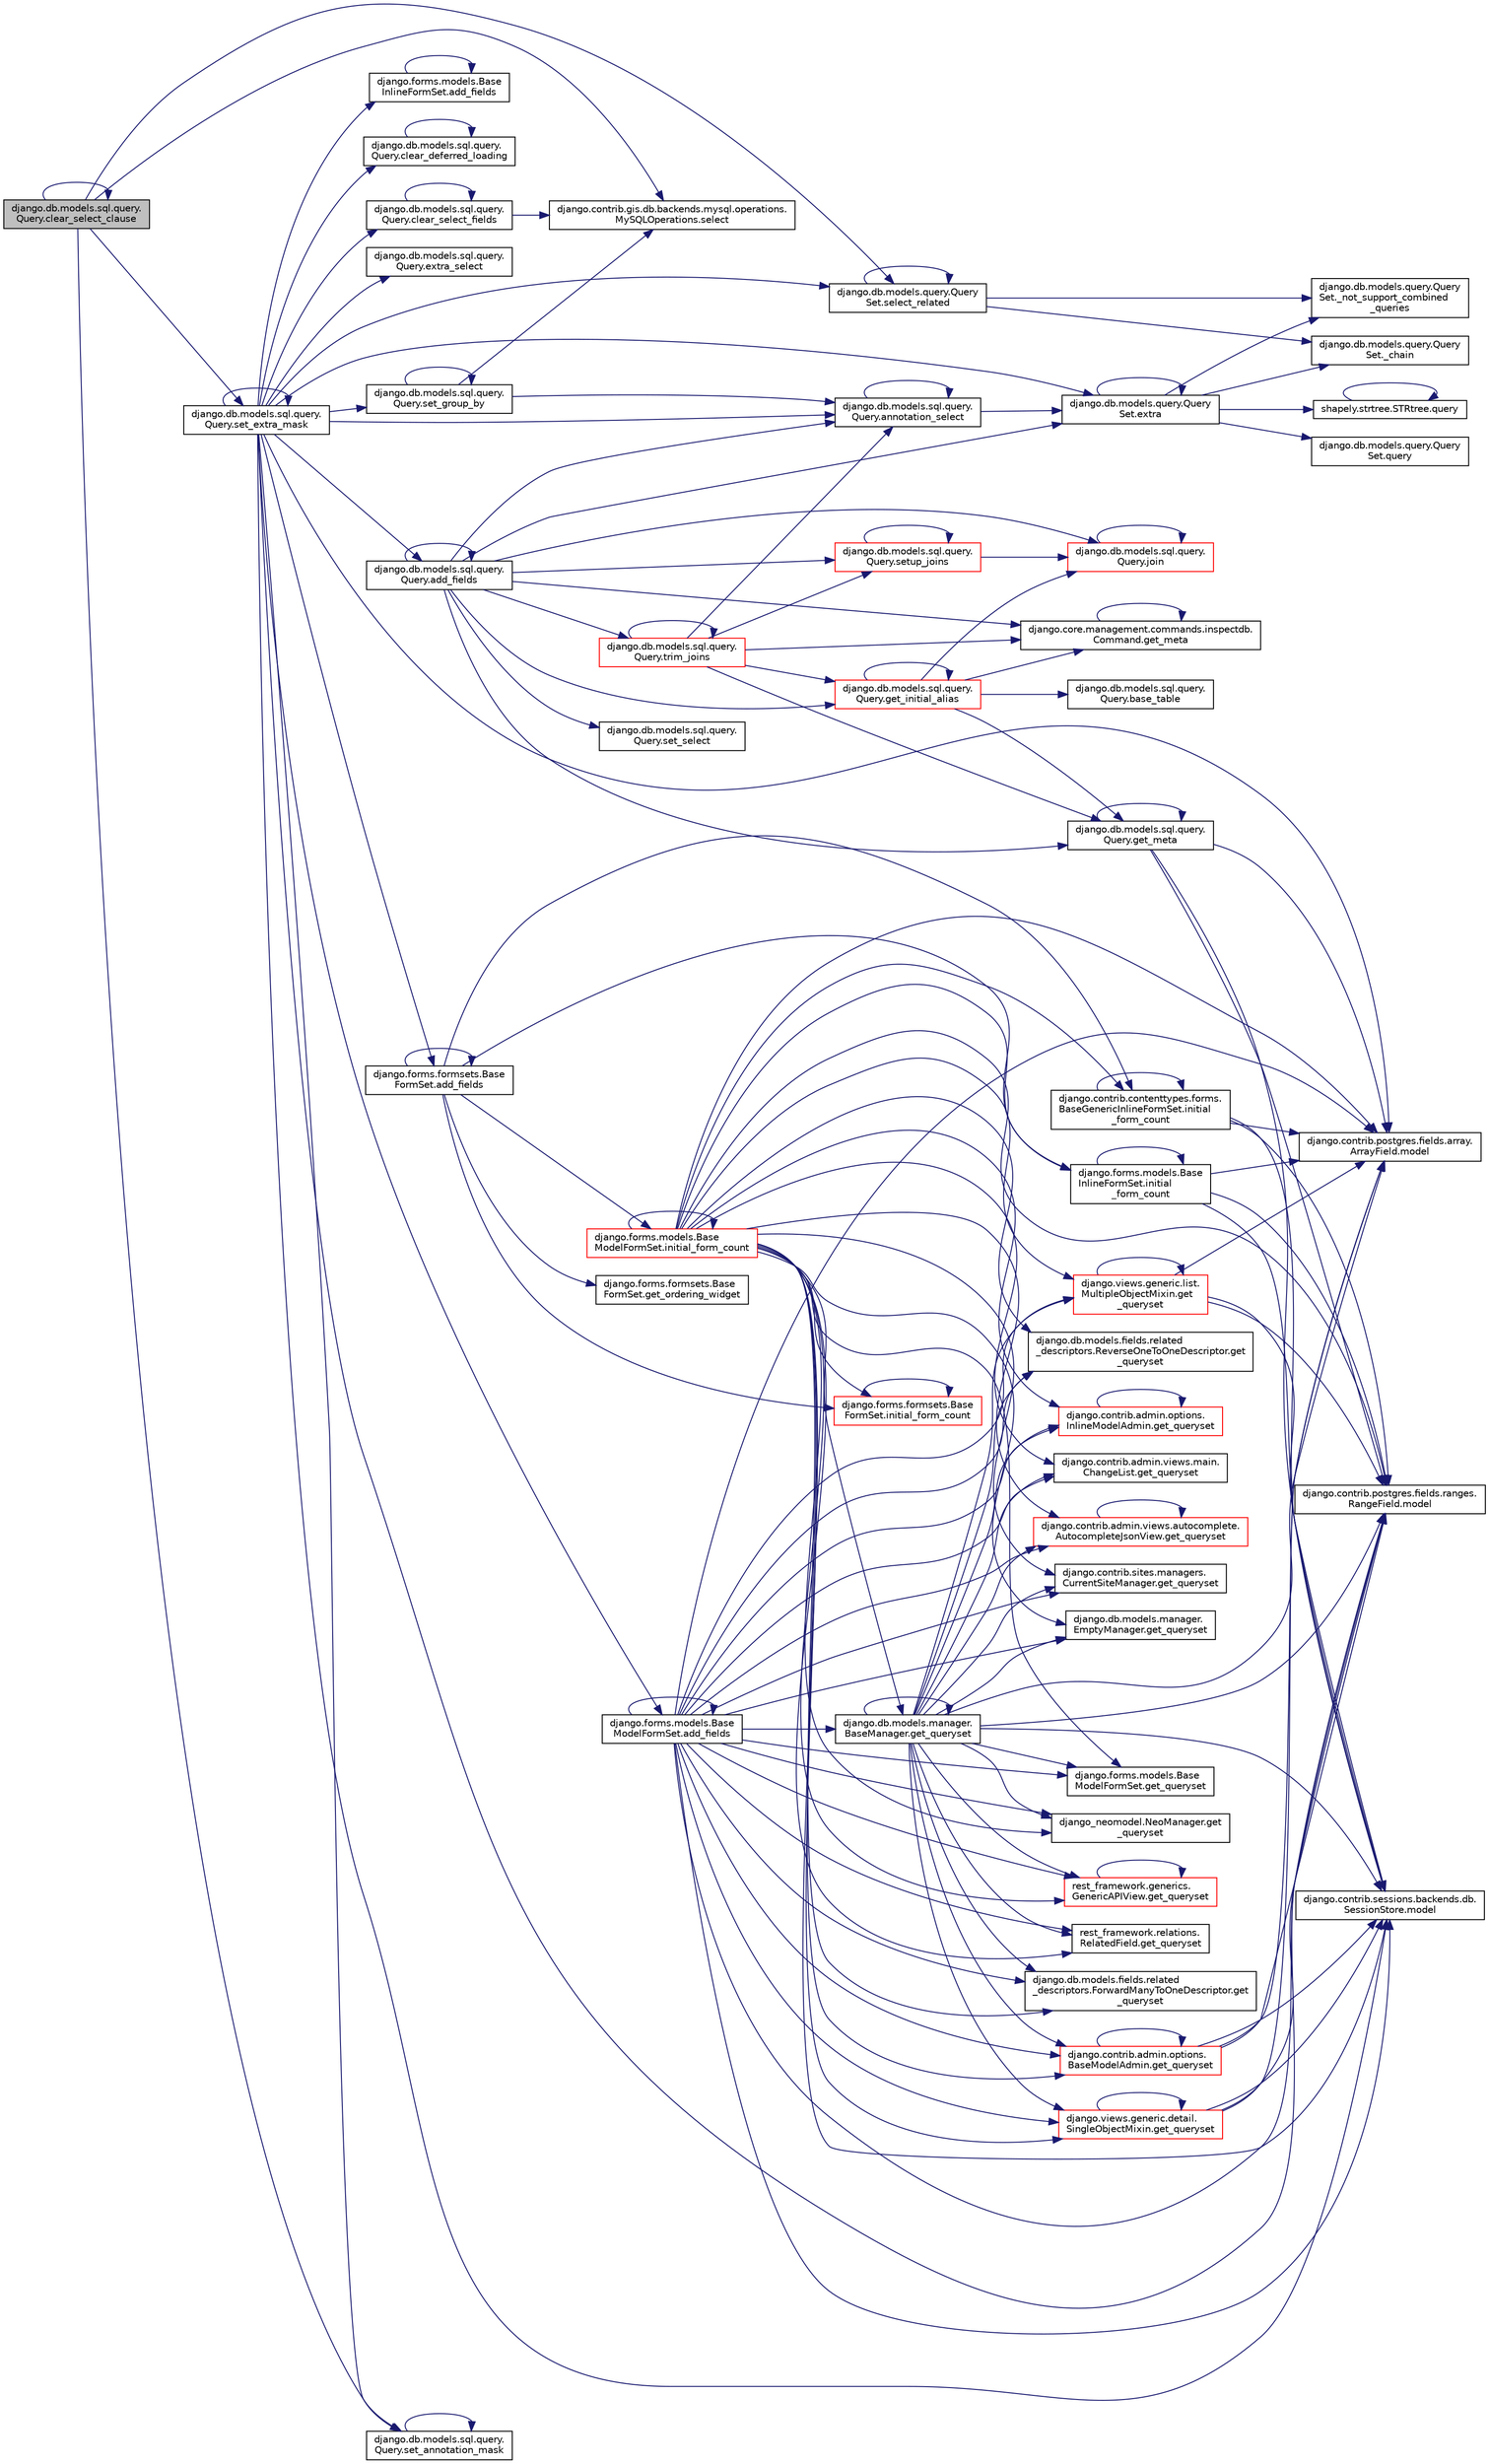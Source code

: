 digraph "django.db.models.sql.query.Query.clear_select_clause"
{
 // LATEX_PDF_SIZE
  edge [fontname="Helvetica",fontsize="10",labelfontname="Helvetica",labelfontsize="10"];
  node [fontname="Helvetica",fontsize="10",shape=record];
  rankdir="LR";
  Node1 [label="django.db.models.sql.query.\lQuery.clear_select_clause",height=0.2,width=0.4,color="black", fillcolor="grey75", style="filled", fontcolor="black",tooltip=" "];
  Node1 -> Node1 [color="midnightblue",fontsize="10",style="solid",fontname="Helvetica"];
  Node1 -> Node2 [color="midnightblue",fontsize="10",style="solid",fontname="Helvetica"];
  Node2 [label="django.contrib.gis.db.backends.mysql.operations.\lMySQLOperations.select",height=0.2,width=0.4,color="black", fillcolor="white", style="filled",URL="$d7/d97/classdjango_1_1contrib_1_1gis_1_1db_1_1backends_1_1mysql_1_1operations_1_1_my_s_q_l_operations.html#af84726dd3dafe853d3cd4548bb3df463",tooltip=" "];
  Node1 -> Node3 [color="midnightblue",fontsize="10",style="solid",fontname="Helvetica"];
  Node3 [label="django.db.models.query.Query\lSet.select_related",height=0.2,width=0.4,color="black", fillcolor="white", style="filled",URL="$dd/d94/classdjango_1_1db_1_1models_1_1query_1_1_query_set.html#a9e2094e9b1c05db1c261831acae4aeb8",tooltip=" "];
  Node3 -> Node4 [color="midnightblue",fontsize="10",style="solid",fontname="Helvetica"];
  Node4 [label="django.db.models.query.Query\lSet._chain",height=0.2,width=0.4,color="black", fillcolor="white", style="filled",URL="$dd/d94/classdjango_1_1db_1_1models_1_1query_1_1_query_set.html#a7e1b5806921e30da5ca203c9d1d4c2d5",tooltip=" "];
  Node3 -> Node5 [color="midnightblue",fontsize="10",style="solid",fontname="Helvetica"];
  Node5 [label="django.db.models.query.Query\lSet._not_support_combined\l_queries",height=0.2,width=0.4,color="black", fillcolor="white", style="filled",URL="$dd/d94/classdjango_1_1db_1_1models_1_1query_1_1_query_set.html#a861c2ecefc16eb29d7ad4e326ac03fe3",tooltip=" "];
  Node3 -> Node3 [color="midnightblue",fontsize="10",style="solid",fontname="Helvetica"];
  Node1 -> Node6 [color="midnightblue",fontsize="10",style="solid",fontname="Helvetica"];
  Node6 [label="django.db.models.sql.query.\lQuery.set_annotation_mask",height=0.2,width=0.4,color="black", fillcolor="white", style="filled",URL="$d6/d30/classdjango_1_1db_1_1models_1_1sql_1_1query_1_1_query.html#a7cbb64f623fe02d9ea6ef519ae8ac4f9",tooltip=" "];
  Node6 -> Node6 [color="midnightblue",fontsize="10",style="solid",fontname="Helvetica"];
  Node1 -> Node7 [color="midnightblue",fontsize="10",style="solid",fontname="Helvetica"];
  Node7 [label="django.db.models.sql.query.\lQuery.set_extra_mask",height=0.2,width=0.4,color="black", fillcolor="white", style="filled",URL="$d6/d30/classdjango_1_1db_1_1models_1_1sql_1_1query_1_1_query.html#a879119a7e742acde6e677c19e4d1bf37",tooltip=" "];
  Node7 -> Node8 [color="midnightblue",fontsize="10",style="solid",fontname="Helvetica"];
  Node8 [label="django.db.models.sql.query.\lQuery.add_fields",height=0.2,width=0.4,color="black", fillcolor="white", style="filled",URL="$d6/d30/classdjango_1_1db_1_1models_1_1sql_1_1query_1_1_query.html#a8ced3db76abd43e72de7ccbe8b829b14",tooltip=" "];
  Node8 -> Node8 [color="midnightblue",fontsize="10",style="solid",fontname="Helvetica"];
  Node8 -> Node9 [color="midnightblue",fontsize="10",style="solid",fontname="Helvetica"];
  Node9 [label="django.db.models.sql.query.\lQuery.annotation_select",height=0.2,width=0.4,color="black", fillcolor="white", style="filled",URL="$d6/d30/classdjango_1_1db_1_1models_1_1sql_1_1query_1_1_query.html#ab96b332a1af935fe6ea07d3d76fabcf9",tooltip=" "];
  Node9 -> Node9 [color="midnightblue",fontsize="10",style="solid",fontname="Helvetica"];
  Node9 -> Node10 [color="midnightblue",fontsize="10",style="solid",fontname="Helvetica"];
  Node10 [label="django.db.models.query.Query\lSet.extra",height=0.2,width=0.4,color="black", fillcolor="white", style="filled",URL="$dd/d94/classdjango_1_1db_1_1models_1_1query_1_1_query_set.html#a1405bbe85d19b17ccd4c18090c8785a4",tooltip=" "];
  Node10 -> Node4 [color="midnightblue",fontsize="10",style="solid",fontname="Helvetica"];
  Node10 -> Node5 [color="midnightblue",fontsize="10",style="solid",fontname="Helvetica"];
  Node10 -> Node10 [color="midnightblue",fontsize="10",style="solid",fontname="Helvetica"];
  Node10 -> Node11 [color="midnightblue",fontsize="10",style="solid",fontname="Helvetica"];
  Node11 [label="django.db.models.query.Query\lSet.query",height=0.2,width=0.4,color="black", fillcolor="white", style="filled",URL="$dd/d94/classdjango_1_1db_1_1models_1_1query_1_1_query_set.html#a122ab2492eab3285ee368fba53d18a13",tooltip=" "];
  Node10 -> Node12 [color="midnightblue",fontsize="10",style="solid",fontname="Helvetica"];
  Node12 [label="shapely.strtree.STRtree.query",height=0.2,width=0.4,color="black", fillcolor="white", style="filled",URL="$de/dd0/classshapely_1_1strtree_1_1_s_t_rtree.html#a36091f1859b35aa145800837553ec921",tooltip=" "];
  Node12 -> Node12 [color="midnightblue",fontsize="10",style="solid",fontname="Helvetica"];
  Node8 -> Node10 [color="midnightblue",fontsize="10",style="solid",fontname="Helvetica"];
  Node8 -> Node13 [color="midnightblue",fontsize="10",style="solid",fontname="Helvetica"];
  Node13 [label="django.db.models.sql.query.\lQuery.get_initial_alias",height=0.2,width=0.4,color="red", fillcolor="white", style="filled",URL="$d6/d30/classdjango_1_1db_1_1models_1_1sql_1_1query_1_1_query.html#ab172d4240358ecbabc5efd8534a8f9d4",tooltip=" "];
  Node13 -> Node14 [color="midnightblue",fontsize="10",style="solid",fontname="Helvetica"];
  Node14 [label="django.db.models.sql.query.\lQuery.base_table",height=0.2,width=0.4,color="black", fillcolor="white", style="filled",URL="$d6/d30/classdjango_1_1db_1_1models_1_1sql_1_1query_1_1_query.html#ac80f8a57122001729a529d320f5e29a4",tooltip=" "];
  Node13 -> Node13 [color="midnightblue",fontsize="10",style="solid",fontname="Helvetica"];
  Node13 -> Node15 [color="midnightblue",fontsize="10",style="solid",fontname="Helvetica"];
  Node15 [label="django.db.models.sql.query.\lQuery.get_meta",height=0.2,width=0.4,color="black", fillcolor="white", style="filled",URL="$d6/d30/classdjango_1_1db_1_1models_1_1sql_1_1query_1_1_query.html#aa30c77f17e727571452948c86a5ae46c",tooltip=" "];
  Node15 -> Node15 [color="midnightblue",fontsize="10",style="solid",fontname="Helvetica"];
  Node15 -> Node16 [color="midnightblue",fontsize="10",style="solid",fontname="Helvetica"];
  Node16 [label="django.contrib.postgres.fields.array.\lArrayField.model",height=0.2,width=0.4,color="black", fillcolor="white", style="filled",URL="$dc/ddf/classdjango_1_1contrib_1_1postgres_1_1fields_1_1array_1_1_array_field.html#a43ec884d709f829e50c6881dc369ce94",tooltip=" "];
  Node15 -> Node17 [color="midnightblue",fontsize="10",style="solid",fontname="Helvetica"];
  Node17 [label="django.contrib.postgres.fields.ranges.\lRangeField.model",height=0.2,width=0.4,color="black", fillcolor="white", style="filled",URL="$d5/d99/classdjango_1_1contrib_1_1postgres_1_1fields_1_1ranges_1_1_range_field.html#a5f5cfd6917f141914484d606279cf20a",tooltip=" "];
  Node15 -> Node18 [color="midnightblue",fontsize="10",style="solid",fontname="Helvetica"];
  Node18 [label="django.contrib.sessions.backends.db.\lSessionStore.model",height=0.2,width=0.4,color="black", fillcolor="white", style="filled",URL="$d2/d1a/classdjango_1_1contrib_1_1sessions_1_1backends_1_1db_1_1_session_store.html#a9b2f42869f296eab5fab4dd5867285df",tooltip=" "];
  Node13 -> Node19 [color="midnightblue",fontsize="10",style="solid",fontname="Helvetica"];
  Node19 [label="django.core.management.commands.inspectdb.\lCommand.get_meta",height=0.2,width=0.4,color="black", fillcolor="white", style="filled",URL="$d4/d3c/classdjango_1_1core_1_1management_1_1commands_1_1inspectdb_1_1_command.html#a84c7804cefb08989eb63a01642ee2953",tooltip=" "];
  Node19 -> Node19 [color="midnightblue",fontsize="10",style="solid",fontname="Helvetica"];
  Node13 -> Node20 [color="midnightblue",fontsize="10",style="solid",fontname="Helvetica"];
  Node20 [label="django.db.models.sql.query.\lQuery.join",height=0.2,width=0.4,color="red", fillcolor="white", style="filled",URL="$d6/d30/classdjango_1_1db_1_1models_1_1sql_1_1query_1_1_query.html#a04fd40bf5f3d525ee7239445a1cf0a55",tooltip=" "];
  Node20 -> Node20 [color="midnightblue",fontsize="10",style="solid",fontname="Helvetica"];
  Node8 -> Node15 [color="midnightblue",fontsize="10",style="solid",fontname="Helvetica"];
  Node8 -> Node19 [color="midnightblue",fontsize="10",style="solid",fontname="Helvetica"];
  Node8 -> Node20 [color="midnightblue",fontsize="10",style="solid",fontname="Helvetica"];
  Node8 -> Node26 [color="midnightblue",fontsize="10",style="solid",fontname="Helvetica"];
  Node26 [label="django.db.models.sql.query.\lQuery.set_select",height=0.2,width=0.4,color="black", fillcolor="white", style="filled",URL="$d6/d30/classdjango_1_1db_1_1models_1_1sql_1_1query_1_1_query.html#a075b3181d7601dba2609e3f8cffe76b7",tooltip=" "];
  Node8 -> Node27 [color="midnightblue",fontsize="10",style="solid",fontname="Helvetica"];
  Node27 [label="django.db.models.sql.query.\lQuery.setup_joins",height=0.2,width=0.4,color="red", fillcolor="white", style="filled",URL="$d6/d30/classdjango_1_1db_1_1models_1_1sql_1_1query_1_1_query.html#a5563f8f12010024de28ac5a09aee4440",tooltip=" "];
  Node27 -> Node20 [color="midnightblue",fontsize="10",style="solid",fontname="Helvetica"];
  Node27 -> Node27 [color="midnightblue",fontsize="10",style="solid",fontname="Helvetica"];
  Node8 -> Node32 [color="midnightblue",fontsize="10",style="solid",fontname="Helvetica"];
  Node32 [label="django.db.models.sql.query.\lQuery.trim_joins",height=0.2,width=0.4,color="red", fillcolor="white", style="filled",URL="$d6/d30/classdjango_1_1db_1_1models_1_1sql_1_1query_1_1_query.html#a72de1a5660baaca4d5ba5325bb0277e4",tooltip=" "];
  Node32 -> Node9 [color="midnightblue",fontsize="10",style="solid",fontname="Helvetica"];
  Node32 -> Node13 [color="midnightblue",fontsize="10",style="solid",fontname="Helvetica"];
  Node32 -> Node15 [color="midnightblue",fontsize="10",style="solid",fontname="Helvetica"];
  Node32 -> Node19 [color="midnightblue",fontsize="10",style="solid",fontname="Helvetica"];
  Node32 -> Node27 [color="midnightblue",fontsize="10",style="solid",fontname="Helvetica"];
  Node32 -> Node32 [color="midnightblue",fontsize="10",style="solid",fontname="Helvetica"];
  Node7 -> Node36 [color="midnightblue",fontsize="10",style="solid",fontname="Helvetica"];
  Node36 [label="django.forms.formsets.Base\lFormSet.add_fields",height=0.2,width=0.4,color="black", fillcolor="white", style="filled",URL="$d5/d7f/classdjango_1_1forms_1_1formsets_1_1_base_form_set.html#a5139435e68b424b423f9b672f192ced6",tooltip=" "];
  Node36 -> Node36 [color="midnightblue",fontsize="10",style="solid",fontname="Helvetica"];
  Node36 -> Node37 [color="midnightblue",fontsize="10",style="solid",fontname="Helvetica"];
  Node37 [label="django.forms.formsets.Base\lFormSet.get_ordering_widget",height=0.2,width=0.4,color="black", fillcolor="white", style="filled",URL="$d5/d7f/classdjango_1_1forms_1_1formsets_1_1_base_form_set.html#a0547e9b35e303504356947ca027a375f",tooltip=" "];
  Node36 -> Node38 [color="midnightblue",fontsize="10",style="solid",fontname="Helvetica"];
  Node38 [label="django.contrib.contenttypes.forms.\lBaseGenericInlineFormSet.initial\l_form_count",height=0.2,width=0.4,color="black", fillcolor="white", style="filled",URL="$d5/ded/classdjango_1_1contrib_1_1contenttypes_1_1forms_1_1_base_generic_inline_form_set.html#ac3f6ce4eb97005dc1f89a2a478e321ea",tooltip=" "];
  Node38 -> Node38 [color="midnightblue",fontsize="10",style="solid",fontname="Helvetica"];
  Node38 -> Node16 [color="midnightblue",fontsize="10",style="solid",fontname="Helvetica"];
  Node38 -> Node17 [color="midnightblue",fontsize="10",style="solid",fontname="Helvetica"];
  Node38 -> Node18 [color="midnightblue",fontsize="10",style="solid",fontname="Helvetica"];
  Node36 -> Node39 [color="midnightblue",fontsize="10",style="solid",fontname="Helvetica"];
  Node39 [label="django.forms.formsets.Base\lFormSet.initial_form_count",height=0.2,width=0.4,color="red", fillcolor="white", style="filled",URL="$d5/d7f/classdjango_1_1forms_1_1formsets_1_1_base_form_set.html#a793420ef47cc932007c942f506a6be84",tooltip=" "];
  Node39 -> Node39 [color="midnightblue",fontsize="10",style="solid",fontname="Helvetica"];
  Node36 -> Node834 [color="midnightblue",fontsize="10",style="solid",fontname="Helvetica"];
  Node834 [label="django.forms.models.Base\lModelFormSet.initial_form_count",height=0.2,width=0.4,color="red", fillcolor="white", style="filled",URL="$d5/d31/classdjango_1_1forms_1_1models_1_1_base_model_form_set.html#a6a15e7dc230a83274059086c7297b540",tooltip=" "];
  Node834 -> Node774 [color="midnightblue",fontsize="10",style="solid",fontname="Helvetica"];
  Node774 [label="django.contrib.admin.views.autocomplete.\lAutocompleteJsonView.get_queryset",height=0.2,width=0.4,color="red", fillcolor="white", style="filled",URL="$d5/d24/classdjango_1_1contrib_1_1admin_1_1views_1_1autocomplete_1_1_autocomplete_json_view.html#aeba422d947101bce361f0fd32ff7d4d4",tooltip=" "];
  Node774 -> Node774 [color="midnightblue",fontsize="10",style="solid",fontname="Helvetica"];
  Node834 -> Node775 [color="midnightblue",fontsize="10",style="solid",fontname="Helvetica"];
  Node775 [label="django.contrib.sites.managers.\lCurrentSiteManager.get_queryset",height=0.2,width=0.4,color="black", fillcolor="white", style="filled",URL="$dd/d05/classdjango_1_1contrib_1_1sites_1_1managers_1_1_current_site_manager.html#a62f5f3f9f1b932f3bcd36601d46e7509",tooltip=" "];
  Node834 -> Node776 [color="midnightblue",fontsize="10",style="solid",fontname="Helvetica"];
  Node776 [label="django.db.models.manager.\lBaseManager.get_queryset",height=0.2,width=0.4,color="black", fillcolor="white", style="filled",URL="$d1/d1c/classdjango_1_1db_1_1models_1_1manager_1_1_base_manager.html#af0391e929a911c2647412e6e030c28e8",tooltip="PROXIES TO QUERYSET #."];
  Node776 -> Node774 [color="midnightblue",fontsize="10",style="solid",fontname="Helvetica"];
  Node776 -> Node775 [color="midnightblue",fontsize="10",style="solid",fontname="Helvetica"];
  Node776 -> Node776 [color="midnightblue",fontsize="10",style="solid",fontname="Helvetica"];
  Node776 -> Node777 [color="midnightblue",fontsize="10",style="solid",fontname="Helvetica"];
  Node777 [label="django.db.models.manager.\lEmptyManager.get_queryset",height=0.2,width=0.4,color="black", fillcolor="white", style="filled",URL="$d6/da8/classdjango_1_1db_1_1models_1_1manager_1_1_empty_manager.html#a0a5e7cb6efe5e4cb3b15779cf64d1537",tooltip=" "];
  Node776 -> Node778 [color="midnightblue",fontsize="10",style="solid",fontname="Helvetica"];
  Node778 [label="django.forms.models.Base\lModelFormSet.get_queryset",height=0.2,width=0.4,color="black", fillcolor="white", style="filled",URL="$d5/d31/classdjango_1_1forms_1_1models_1_1_base_model_form_set.html#a0ac048453b4a14ff61ebb6c072c29e7e",tooltip=" "];
  Node776 -> Node779 [color="midnightblue",fontsize="10",style="solid",fontname="Helvetica"];
  Node779 [label="django.views.generic.detail.\lSingleObjectMixin.get_queryset",height=0.2,width=0.4,color="red", fillcolor="white", style="filled",URL="$d2/d8d/classdjango_1_1views_1_1generic_1_1detail_1_1_single_object_mixin.html#a7471c8ca174db55504da01b1a06cc5ba",tooltip=" "];
  Node779 -> Node779 [color="midnightblue",fontsize="10",style="solid",fontname="Helvetica"];
  Node779 -> Node16 [color="midnightblue",fontsize="10",style="solid",fontname="Helvetica"];
  Node779 -> Node17 [color="midnightblue",fontsize="10",style="solid",fontname="Helvetica"];
  Node779 -> Node18 [color="midnightblue",fontsize="10",style="solid",fontname="Helvetica"];
  Node776 -> Node781 [color="midnightblue",fontsize="10",style="solid",fontname="Helvetica"];
  Node781 [label="django.views.generic.list.\lMultipleObjectMixin.get\l_queryset",height=0.2,width=0.4,color="red", fillcolor="white", style="filled",URL="$dc/db8/classdjango_1_1views_1_1generic_1_1list_1_1_multiple_object_mixin.html#ad98185a338be30a3a7327fbb7c3b4a1a",tooltip=" "];
  Node781 -> Node781 [color="midnightblue",fontsize="10",style="solid",fontname="Helvetica"];
  Node781 -> Node16 [color="midnightblue",fontsize="10",style="solid",fontname="Helvetica"];
  Node781 -> Node17 [color="midnightblue",fontsize="10",style="solid",fontname="Helvetica"];
  Node781 -> Node18 [color="midnightblue",fontsize="10",style="solid",fontname="Helvetica"];
  Node776 -> Node802 [color="midnightblue",fontsize="10",style="solid",fontname="Helvetica"];
  Node802 [label="django_neomodel.NeoManager.get\l_queryset",height=0.2,width=0.4,color="black", fillcolor="white", style="filled",URL="$da/d60/classdjango__neomodel_1_1_neo_manager.html#a7e3562da1326a56612c8d989803cf747",tooltip=" "];
  Node776 -> Node803 [color="midnightblue",fontsize="10",style="solid",fontname="Helvetica"];
  Node803 [label="rest_framework.generics.\lGenericAPIView.get_queryset",height=0.2,width=0.4,color="red", fillcolor="white", style="filled",URL="$d9/d8f/classrest__framework_1_1generics_1_1_generic_a_p_i_view.html#a944b66f9ec49a9d053f34f77f22074da",tooltip=" "];
  Node803 -> Node803 [color="midnightblue",fontsize="10",style="solid",fontname="Helvetica"];
  Node776 -> Node804 [color="midnightblue",fontsize="10",style="solid",fontname="Helvetica"];
  Node804 [label="rest_framework.relations.\lRelatedField.get_queryset",height=0.2,width=0.4,color="black", fillcolor="white", style="filled",URL="$d4/d5c/classrest__framework_1_1relations_1_1_related_field.html#ab7b694008ab6552b950b0b1322d5fad1",tooltip=" "];
  Node776 -> Node805 [color="midnightblue",fontsize="10",style="solid",fontname="Helvetica"];
  Node805 [label="django.db.models.fields.related\l_descriptors.ForwardManyToOneDescriptor.get\l_queryset",height=0.2,width=0.4,color="black", fillcolor="white", style="filled",URL="$d8/d45/classdjango_1_1db_1_1models_1_1fields_1_1related__descriptors_1_1_forward_many_to_one_descriptor.html#a36718f48e6763e2926e8397e318e1322",tooltip=" "];
  Node776 -> Node806 [color="midnightblue",fontsize="10",style="solid",fontname="Helvetica"];
  Node806 [label="django.db.models.fields.related\l_descriptors.ReverseOneToOneDescriptor.get\l_queryset",height=0.2,width=0.4,color="black", fillcolor="white", style="filled",URL="$da/d7c/classdjango_1_1db_1_1models_1_1fields_1_1related__descriptors_1_1_reverse_one_to_one_descriptor.html#afb05e6f36e1366af21cb7ee1fa654cd7",tooltip=" "];
  Node776 -> Node807 [color="midnightblue",fontsize="10",style="solid",fontname="Helvetica"];
  Node807 [label="django.contrib.admin.options.\lBaseModelAdmin.get_queryset",height=0.2,width=0.4,color="red", fillcolor="white", style="filled",URL="$d3/dd6/classdjango_1_1contrib_1_1admin_1_1options_1_1_base_model_admin.html#a9dc124c9d075b1782f0338dd500ec940",tooltip=" "];
  Node807 -> Node807 [color="midnightblue",fontsize="10",style="solid",fontname="Helvetica"];
  Node807 -> Node16 [color="midnightblue",fontsize="10",style="solid",fontname="Helvetica"];
  Node807 -> Node17 [color="midnightblue",fontsize="10",style="solid",fontname="Helvetica"];
  Node807 -> Node18 [color="midnightblue",fontsize="10",style="solid",fontname="Helvetica"];
  Node776 -> Node808 [color="midnightblue",fontsize="10",style="solid",fontname="Helvetica"];
  Node808 [label="django.contrib.admin.options.\lInlineModelAdmin.get_queryset",height=0.2,width=0.4,color="red", fillcolor="white", style="filled",URL="$db/dbb/classdjango_1_1contrib_1_1admin_1_1options_1_1_inline_model_admin.html#adac95e1d43e73c3c82981ad56f2d62e2",tooltip=" "];
  Node808 -> Node808 [color="midnightblue",fontsize="10",style="solid",fontname="Helvetica"];
  Node776 -> Node810 [color="midnightblue",fontsize="10",style="solid",fontname="Helvetica"];
  Node810 [label="django.contrib.admin.views.main.\lChangeList.get_queryset",height=0.2,width=0.4,color="black", fillcolor="white", style="filled",URL="$d7/d58/classdjango_1_1contrib_1_1admin_1_1views_1_1main_1_1_change_list.html#a41f8c78806f49d2ff9e3857f046de3fb",tooltip=" "];
  Node776 -> Node16 [color="midnightblue",fontsize="10",style="solid",fontname="Helvetica"];
  Node776 -> Node17 [color="midnightblue",fontsize="10",style="solid",fontname="Helvetica"];
  Node776 -> Node18 [color="midnightblue",fontsize="10",style="solid",fontname="Helvetica"];
  Node834 -> Node777 [color="midnightblue",fontsize="10",style="solid",fontname="Helvetica"];
  Node834 -> Node778 [color="midnightblue",fontsize="10",style="solid",fontname="Helvetica"];
  Node834 -> Node779 [color="midnightblue",fontsize="10",style="solid",fontname="Helvetica"];
  Node834 -> Node781 [color="midnightblue",fontsize="10",style="solid",fontname="Helvetica"];
  Node834 -> Node802 [color="midnightblue",fontsize="10",style="solid",fontname="Helvetica"];
  Node834 -> Node803 [color="midnightblue",fontsize="10",style="solid",fontname="Helvetica"];
  Node834 -> Node804 [color="midnightblue",fontsize="10",style="solid",fontname="Helvetica"];
  Node834 -> Node805 [color="midnightblue",fontsize="10",style="solid",fontname="Helvetica"];
  Node834 -> Node806 [color="midnightblue",fontsize="10",style="solid",fontname="Helvetica"];
  Node834 -> Node807 [color="midnightblue",fontsize="10",style="solid",fontname="Helvetica"];
  Node834 -> Node808 [color="midnightblue",fontsize="10",style="solid",fontname="Helvetica"];
  Node834 -> Node810 [color="midnightblue",fontsize="10",style="solid",fontname="Helvetica"];
  Node834 -> Node38 [color="midnightblue",fontsize="10",style="solid",fontname="Helvetica"];
  Node834 -> Node39 [color="midnightblue",fontsize="10",style="solid",fontname="Helvetica"];
  Node834 -> Node834 [color="midnightblue",fontsize="10",style="solid",fontname="Helvetica"];
  Node834 -> Node837 [color="midnightblue",fontsize="10",style="solid",fontname="Helvetica"];
  Node837 [label="django.forms.models.Base\lInlineFormSet.initial\l_form_count",height=0.2,width=0.4,color="black", fillcolor="white", style="filled",URL="$d9/d21/classdjango_1_1forms_1_1models_1_1_base_inline_form_set.html#ac394f645606f0c6dac5adcfe180e1725",tooltip=" "];
  Node837 -> Node837 [color="midnightblue",fontsize="10",style="solid",fontname="Helvetica"];
  Node837 -> Node16 [color="midnightblue",fontsize="10",style="solid",fontname="Helvetica"];
  Node837 -> Node17 [color="midnightblue",fontsize="10",style="solid",fontname="Helvetica"];
  Node837 -> Node18 [color="midnightblue",fontsize="10",style="solid",fontname="Helvetica"];
  Node834 -> Node16 [color="midnightblue",fontsize="10",style="solid",fontname="Helvetica"];
  Node834 -> Node17 [color="midnightblue",fontsize="10",style="solid",fontname="Helvetica"];
  Node834 -> Node18 [color="midnightblue",fontsize="10",style="solid",fontname="Helvetica"];
  Node36 -> Node837 [color="midnightblue",fontsize="10",style="solid",fontname="Helvetica"];
  Node7 -> Node823 [color="midnightblue",fontsize="10",style="solid",fontname="Helvetica"];
  Node823 [label="django.forms.models.Base\lModelFormSet.add_fields",height=0.2,width=0.4,color="black", fillcolor="white", style="filled",URL="$d5/d31/classdjango_1_1forms_1_1models_1_1_base_model_form_set.html#a7ba87ca8389c133b3c62c02ec6183b2c",tooltip=" "];
  Node823 -> Node823 [color="midnightblue",fontsize="10",style="solid",fontname="Helvetica"];
  Node823 -> Node774 [color="midnightblue",fontsize="10",style="solid",fontname="Helvetica"];
  Node823 -> Node775 [color="midnightblue",fontsize="10",style="solid",fontname="Helvetica"];
  Node823 -> Node776 [color="midnightblue",fontsize="10",style="solid",fontname="Helvetica"];
  Node823 -> Node777 [color="midnightblue",fontsize="10",style="solid",fontname="Helvetica"];
  Node823 -> Node778 [color="midnightblue",fontsize="10",style="solid",fontname="Helvetica"];
  Node823 -> Node779 [color="midnightblue",fontsize="10",style="solid",fontname="Helvetica"];
  Node823 -> Node781 [color="midnightblue",fontsize="10",style="solid",fontname="Helvetica"];
  Node823 -> Node802 [color="midnightblue",fontsize="10",style="solid",fontname="Helvetica"];
  Node823 -> Node803 [color="midnightblue",fontsize="10",style="solid",fontname="Helvetica"];
  Node823 -> Node804 [color="midnightblue",fontsize="10",style="solid",fontname="Helvetica"];
  Node823 -> Node805 [color="midnightblue",fontsize="10",style="solid",fontname="Helvetica"];
  Node823 -> Node806 [color="midnightblue",fontsize="10",style="solid",fontname="Helvetica"];
  Node823 -> Node807 [color="midnightblue",fontsize="10",style="solid",fontname="Helvetica"];
  Node823 -> Node808 [color="midnightblue",fontsize="10",style="solid",fontname="Helvetica"];
  Node823 -> Node810 [color="midnightblue",fontsize="10",style="solid",fontname="Helvetica"];
  Node823 -> Node16 [color="midnightblue",fontsize="10",style="solid",fontname="Helvetica"];
  Node823 -> Node17 [color="midnightblue",fontsize="10",style="solid",fontname="Helvetica"];
  Node823 -> Node18 [color="midnightblue",fontsize="10",style="solid",fontname="Helvetica"];
  Node7 -> Node824 [color="midnightblue",fontsize="10",style="solid",fontname="Helvetica"];
  Node824 [label="django.forms.models.Base\lInlineFormSet.add_fields",height=0.2,width=0.4,color="black", fillcolor="white", style="filled",URL="$d9/d21/classdjango_1_1forms_1_1models_1_1_base_inline_form_set.html#a61cbb631d0a888f9d20bd98ad86cc402",tooltip=" "];
  Node824 -> Node824 [color="midnightblue",fontsize="10",style="solid",fontname="Helvetica"];
  Node7 -> Node9 [color="midnightblue",fontsize="10",style="solid",fontname="Helvetica"];
  Node7 -> Node5528 [color="midnightblue",fontsize="10",style="solid",fontname="Helvetica"];
  Node5528 [label="django.db.models.sql.query.\lQuery.clear_deferred_loading",height=0.2,width=0.4,color="black", fillcolor="white", style="filled",URL="$d6/d30/classdjango_1_1db_1_1models_1_1sql_1_1query_1_1_query.html#ab7e9611175779e4158c60505ef547508",tooltip=" "];
  Node5528 -> Node5528 [color="midnightblue",fontsize="10",style="solid",fontname="Helvetica"];
  Node7 -> Node5529 [color="midnightblue",fontsize="10",style="solid",fontname="Helvetica"];
  Node5529 [label="django.db.models.sql.query.\lQuery.clear_select_fields",height=0.2,width=0.4,color="black", fillcolor="white", style="filled",URL="$d6/d30/classdjango_1_1db_1_1models_1_1sql_1_1query_1_1_query.html#a8c38cbfc084a9d4e34151fd7983c36ff",tooltip=" "];
  Node5529 -> Node5529 [color="midnightblue",fontsize="10",style="solid",fontname="Helvetica"];
  Node5529 -> Node2 [color="midnightblue",fontsize="10",style="solid",fontname="Helvetica"];
  Node7 -> Node10 [color="midnightblue",fontsize="10",style="solid",fontname="Helvetica"];
  Node7 -> Node5530 [color="midnightblue",fontsize="10",style="solid",fontname="Helvetica"];
  Node5530 [label="django.db.models.sql.query.\lQuery.extra_select",height=0.2,width=0.4,color="black", fillcolor="white", style="filled",URL="$d6/d30/classdjango_1_1db_1_1models_1_1sql_1_1query_1_1_query.html#ada495322860d02db7dd9291cb3f5459c",tooltip=" "];
  Node7 -> Node16 [color="midnightblue",fontsize="10",style="solid",fontname="Helvetica"];
  Node7 -> Node17 [color="midnightblue",fontsize="10",style="solid",fontname="Helvetica"];
  Node7 -> Node18 [color="midnightblue",fontsize="10",style="solid",fontname="Helvetica"];
  Node7 -> Node3 [color="midnightblue",fontsize="10",style="solid",fontname="Helvetica"];
  Node7 -> Node6 [color="midnightblue",fontsize="10",style="solid",fontname="Helvetica"];
  Node7 -> Node7 [color="midnightblue",fontsize="10",style="solid",fontname="Helvetica"];
  Node7 -> Node5531 [color="midnightblue",fontsize="10",style="solid",fontname="Helvetica"];
  Node5531 [label="django.db.models.sql.query.\lQuery.set_group_by",height=0.2,width=0.4,color="black", fillcolor="white", style="filled",URL="$d6/d30/classdjango_1_1db_1_1models_1_1sql_1_1query_1_1_query.html#aa0324e1fa65d4a40ec3b87e579986c5b",tooltip=" "];
  Node5531 -> Node9 [color="midnightblue",fontsize="10",style="solid",fontname="Helvetica"];
  Node5531 -> Node2 [color="midnightblue",fontsize="10",style="solid",fontname="Helvetica"];
  Node5531 -> Node5531 [color="midnightblue",fontsize="10",style="solid",fontname="Helvetica"];
}

